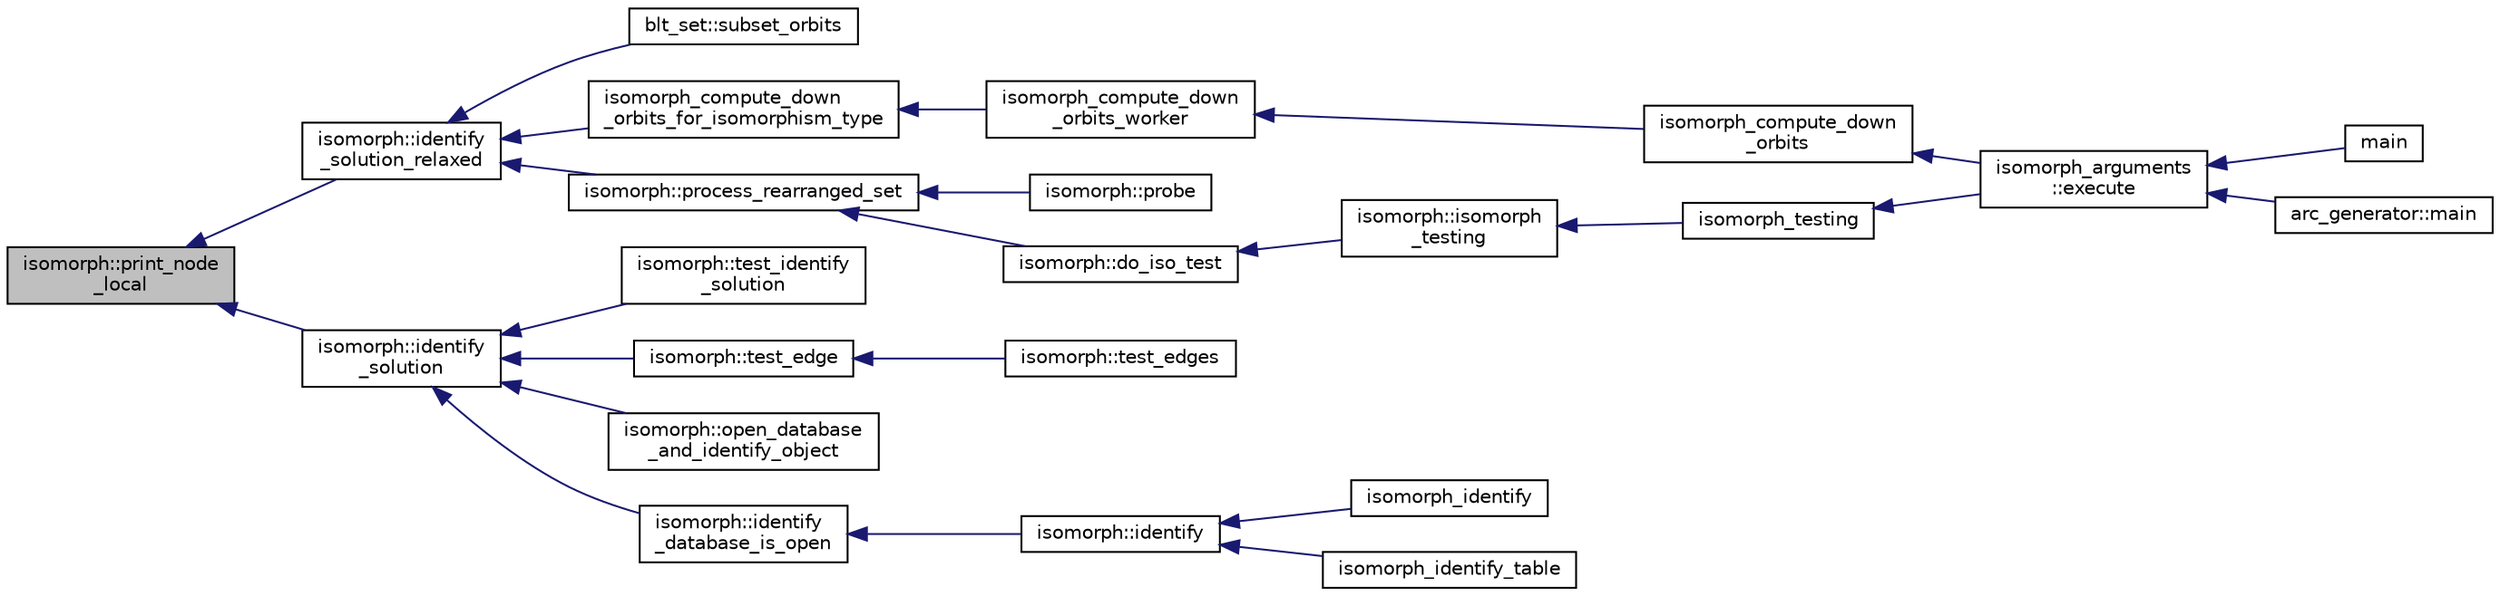 digraph "isomorph::print_node_local"
{
  edge [fontname="Helvetica",fontsize="10",labelfontname="Helvetica",labelfontsize="10"];
  node [fontname="Helvetica",fontsize="10",shape=record];
  rankdir="LR";
  Node9800 [label="isomorph::print_node\l_local",height=0.2,width=0.4,color="black", fillcolor="grey75", style="filled", fontcolor="black"];
  Node9800 -> Node9801 [dir="back",color="midnightblue",fontsize="10",style="solid",fontname="Helvetica"];
  Node9801 [label="isomorph::identify\l_solution_relaxed",height=0.2,width=0.4,color="black", fillcolor="white", style="filled",URL="$d3/d5f/classisomorph.html#a8c36c61c16700d8e570f71f84a4aabc6"];
  Node9801 -> Node9802 [dir="back",color="midnightblue",fontsize="10",style="solid",fontname="Helvetica"];
  Node9802 [label="blt_set::subset_orbits",height=0.2,width=0.4,color="black", fillcolor="white", style="filled",URL="$d1/d3d/classblt__set.html#af8f79fc4346244acfa0e2c2d23c36993"];
  Node9801 -> Node9803 [dir="back",color="midnightblue",fontsize="10",style="solid",fontname="Helvetica"];
  Node9803 [label="isomorph_compute_down\l_orbits_for_isomorphism_type",height=0.2,width=0.4,color="black", fillcolor="white", style="filled",URL="$d4/d7e/isomorph__global_8_c.html#a13519b3a5d3b5ceb26b4bec6736b0086"];
  Node9803 -> Node9804 [dir="back",color="midnightblue",fontsize="10",style="solid",fontname="Helvetica"];
  Node9804 [label="isomorph_compute_down\l_orbits_worker",height=0.2,width=0.4,color="black", fillcolor="white", style="filled",URL="$d4/d7e/isomorph__global_8_c.html#a4edf4a833ce5638a3d58cfae1c702b37"];
  Node9804 -> Node9805 [dir="back",color="midnightblue",fontsize="10",style="solid",fontname="Helvetica"];
  Node9805 [label="isomorph_compute_down\l_orbits",height=0.2,width=0.4,color="black", fillcolor="white", style="filled",URL="$d4/d7e/isomorph__global_8_c.html#a3613cea19158edd30958c4edecd97d53"];
  Node9805 -> Node9806 [dir="back",color="midnightblue",fontsize="10",style="solid",fontname="Helvetica"];
  Node9806 [label="isomorph_arguments\l::execute",height=0.2,width=0.4,color="black", fillcolor="white", style="filled",URL="$d5/de4/classisomorph__arguments.html#aa85e472d14906abdd5672dc66027583e"];
  Node9806 -> Node9807 [dir="back",color="midnightblue",fontsize="10",style="solid",fontname="Helvetica"];
  Node9807 [label="main",height=0.2,width=0.4,color="black", fillcolor="white", style="filled",URL="$d1/d5e/blt__main_8_c.html#a217dbf8b442f20279ea00b898af96f52"];
  Node9806 -> Node9808 [dir="back",color="midnightblue",fontsize="10",style="solid",fontname="Helvetica"];
  Node9808 [label="arc_generator::main",height=0.2,width=0.4,color="black", fillcolor="white", style="filled",URL="$d4/d21/classarc__generator.html#ad80140b51b165dad1fe6ab232be7829a"];
  Node9801 -> Node9809 [dir="back",color="midnightblue",fontsize="10",style="solid",fontname="Helvetica"];
  Node9809 [label="isomorph::process_rearranged_set",height=0.2,width=0.4,color="black", fillcolor="white", style="filled",URL="$d3/d5f/classisomorph.html#a7767fd5f1da6dfd7f93810be99ba4ab6"];
  Node9809 -> Node9810 [dir="back",color="midnightblue",fontsize="10",style="solid",fontname="Helvetica"];
  Node9810 [label="isomorph::probe",height=0.2,width=0.4,color="black", fillcolor="white", style="filled",URL="$d3/d5f/classisomorph.html#a9cb6fed7b6ac639d886b117a1f454441"];
  Node9809 -> Node9811 [dir="back",color="midnightblue",fontsize="10",style="solid",fontname="Helvetica"];
  Node9811 [label="isomorph::do_iso_test",height=0.2,width=0.4,color="black", fillcolor="white", style="filled",URL="$d3/d5f/classisomorph.html#a51fc3bf5cc3a99282a489b2df37ee24e"];
  Node9811 -> Node9812 [dir="back",color="midnightblue",fontsize="10",style="solid",fontname="Helvetica"];
  Node9812 [label="isomorph::isomorph\l_testing",height=0.2,width=0.4,color="black", fillcolor="white", style="filled",URL="$d3/d5f/classisomorph.html#ad7945ec94ba0ba16953482edfaa4da6e"];
  Node9812 -> Node9813 [dir="back",color="midnightblue",fontsize="10",style="solid",fontname="Helvetica"];
  Node9813 [label="isomorph_testing",height=0.2,width=0.4,color="black", fillcolor="white", style="filled",URL="$d4/d7e/isomorph__global_8_c.html#a5a73cbe9f89c4727f086482ee2d238f9"];
  Node9813 -> Node9806 [dir="back",color="midnightblue",fontsize="10",style="solid",fontname="Helvetica"];
  Node9800 -> Node9814 [dir="back",color="midnightblue",fontsize="10",style="solid",fontname="Helvetica"];
  Node9814 [label="isomorph::identify\l_solution",height=0.2,width=0.4,color="black", fillcolor="white", style="filled",URL="$d3/d5f/classisomorph.html#abc63d2e561a6209e32c47d8486c9a67e"];
  Node9814 -> Node9815 [dir="back",color="midnightblue",fontsize="10",style="solid",fontname="Helvetica"];
  Node9815 [label="isomorph::test_identify\l_solution",height=0.2,width=0.4,color="black", fillcolor="white", style="filled",URL="$d3/d5f/classisomorph.html#aa2c95f309e3283179e87bbbd83bfdc7d"];
  Node9814 -> Node9816 [dir="back",color="midnightblue",fontsize="10",style="solid",fontname="Helvetica"];
  Node9816 [label="isomorph::test_edge",height=0.2,width=0.4,color="black", fillcolor="white", style="filled",URL="$d3/d5f/classisomorph.html#a591165fa287477b480f5b7081198ba46"];
  Node9816 -> Node9817 [dir="back",color="midnightblue",fontsize="10",style="solid",fontname="Helvetica"];
  Node9817 [label="isomorph::test_edges",height=0.2,width=0.4,color="black", fillcolor="white", style="filled",URL="$d3/d5f/classisomorph.html#ad23507927d8f7698073475d12b2a85bc"];
  Node9814 -> Node9818 [dir="back",color="midnightblue",fontsize="10",style="solid",fontname="Helvetica"];
  Node9818 [label="isomorph::open_database\l_and_identify_object",height=0.2,width=0.4,color="black", fillcolor="white", style="filled",URL="$d3/d5f/classisomorph.html#aa4e387f26f609fc9379d2e01f6cc27d0"];
  Node9814 -> Node9819 [dir="back",color="midnightblue",fontsize="10",style="solid",fontname="Helvetica"];
  Node9819 [label="isomorph::identify\l_database_is_open",height=0.2,width=0.4,color="black", fillcolor="white", style="filled",URL="$d3/d5f/classisomorph.html#a4a5d04d07ac8c2a994fa174f156dea73"];
  Node9819 -> Node9820 [dir="back",color="midnightblue",fontsize="10",style="solid",fontname="Helvetica"];
  Node9820 [label="isomorph::identify",height=0.2,width=0.4,color="black", fillcolor="white", style="filled",URL="$d3/d5f/classisomorph.html#a78ecf843b9f6ca1cfd666e222edd90ae"];
  Node9820 -> Node9821 [dir="back",color="midnightblue",fontsize="10",style="solid",fontname="Helvetica"];
  Node9821 [label="isomorph_identify",height=0.2,width=0.4,color="black", fillcolor="white", style="filled",URL="$d4/d7e/isomorph__global_8_c.html#aa0fe57c73d5668eee10a6022ada7f6a3"];
  Node9820 -> Node9822 [dir="back",color="midnightblue",fontsize="10",style="solid",fontname="Helvetica"];
  Node9822 [label="isomorph_identify_table",height=0.2,width=0.4,color="black", fillcolor="white", style="filled",URL="$d4/d7e/isomorph__global_8_c.html#a9fd19ea945561cf2a6bb5c72dd4b1cb2"];
}
